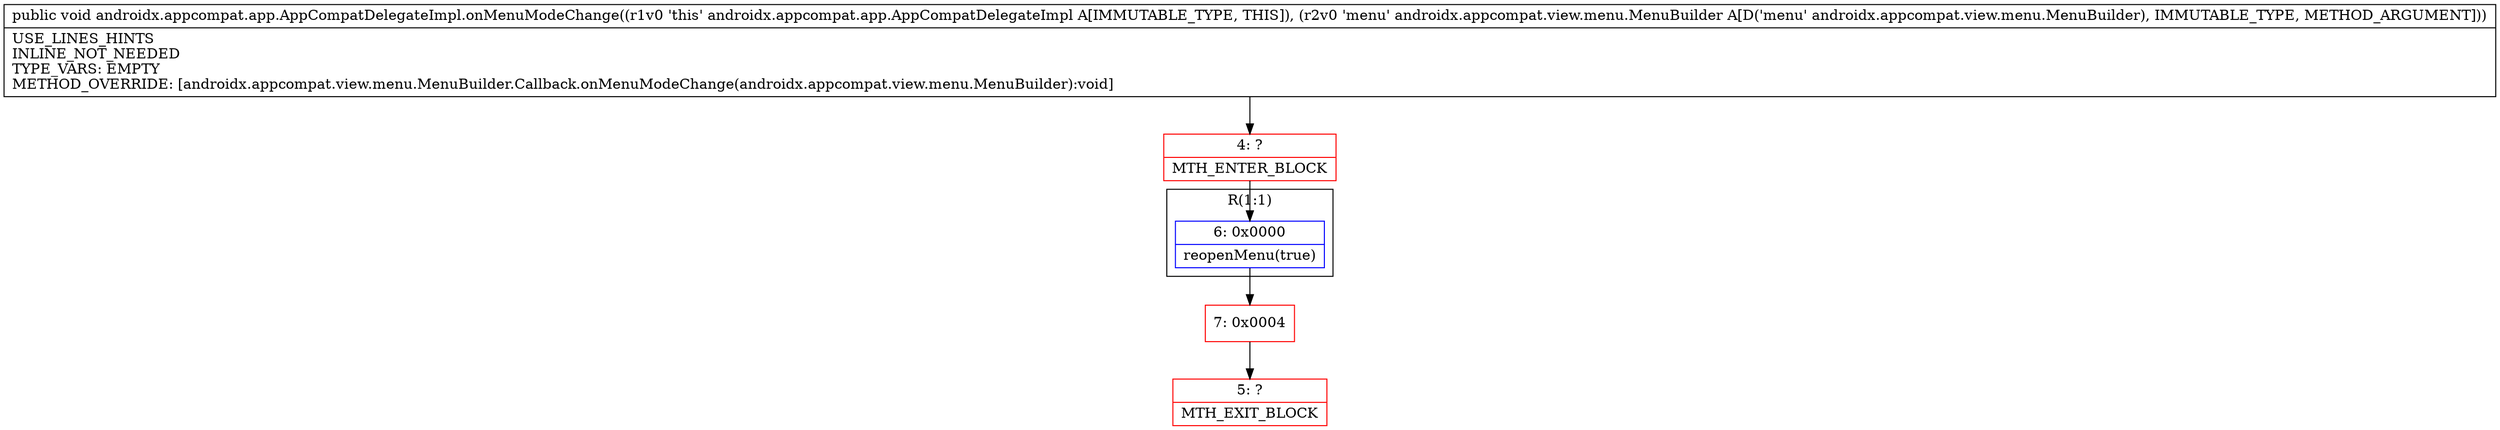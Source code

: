 digraph "CFG forandroidx.appcompat.app.AppCompatDelegateImpl.onMenuModeChange(Landroidx\/appcompat\/view\/menu\/MenuBuilder;)V" {
subgraph cluster_Region_1542158487 {
label = "R(1:1)";
node [shape=record,color=blue];
Node_6 [shape=record,label="{6\:\ 0x0000|reopenMenu(true)\l}"];
}
Node_4 [shape=record,color=red,label="{4\:\ ?|MTH_ENTER_BLOCK\l}"];
Node_7 [shape=record,color=red,label="{7\:\ 0x0004}"];
Node_5 [shape=record,color=red,label="{5\:\ ?|MTH_EXIT_BLOCK\l}"];
MethodNode[shape=record,label="{public void androidx.appcompat.app.AppCompatDelegateImpl.onMenuModeChange((r1v0 'this' androidx.appcompat.app.AppCompatDelegateImpl A[IMMUTABLE_TYPE, THIS]), (r2v0 'menu' androidx.appcompat.view.menu.MenuBuilder A[D('menu' androidx.appcompat.view.menu.MenuBuilder), IMMUTABLE_TYPE, METHOD_ARGUMENT]))  | USE_LINES_HINTS\lINLINE_NOT_NEEDED\lTYPE_VARS: EMPTY\lMETHOD_OVERRIDE: [androidx.appcompat.view.menu.MenuBuilder.Callback.onMenuModeChange(androidx.appcompat.view.menu.MenuBuilder):void]\l}"];
MethodNode -> Node_4;Node_6 -> Node_7;
Node_4 -> Node_6;
Node_7 -> Node_5;
}

